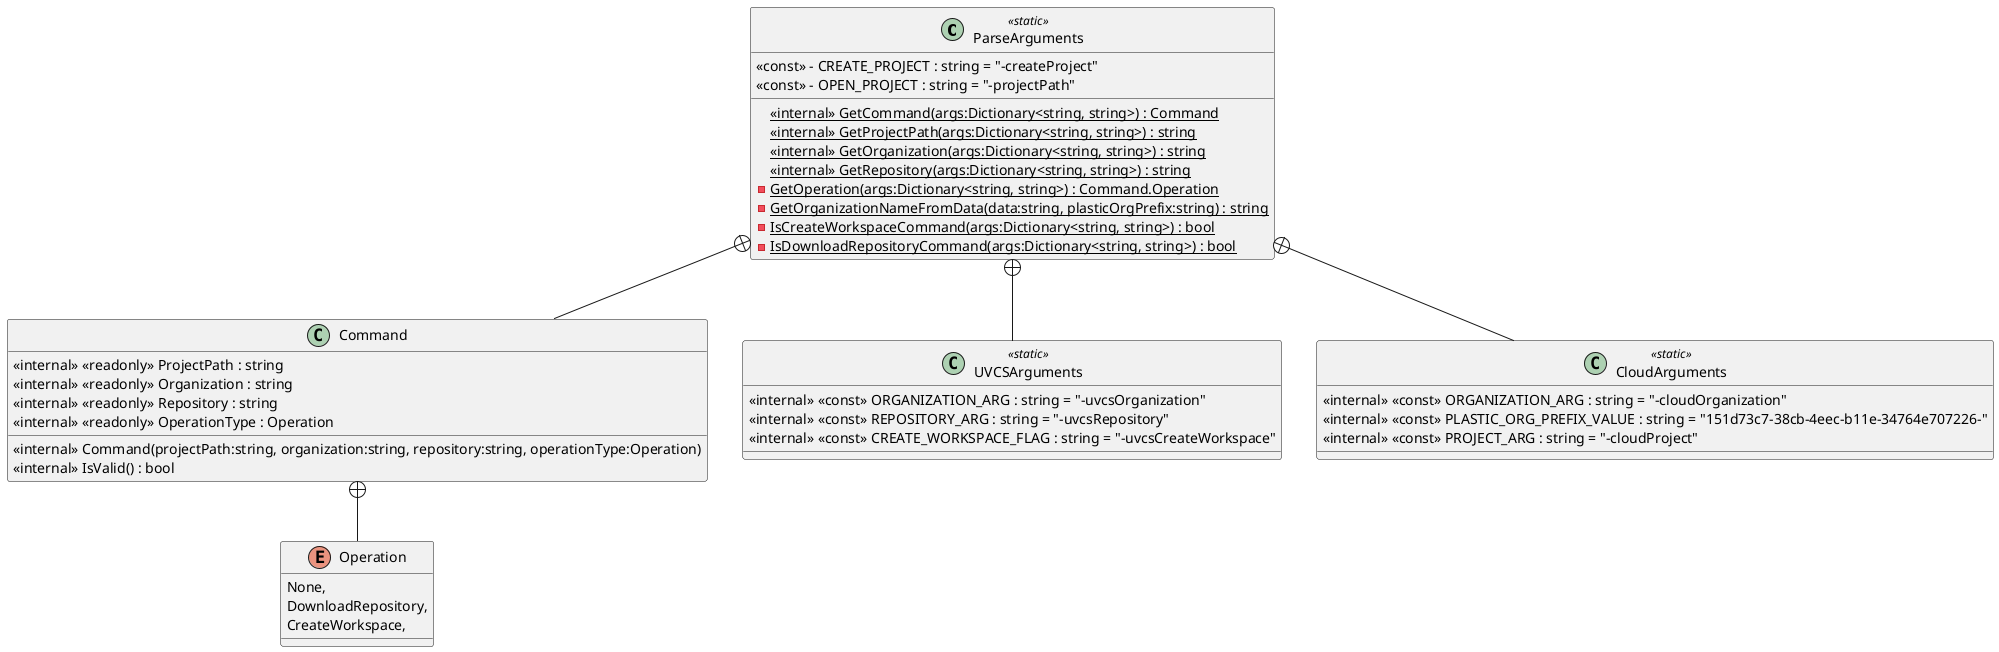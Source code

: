 @startuml
class ParseArguments <<static>> {
    <<internal>> {static} GetCommand(args:Dictionary<string, string>) : Command
    <<internal>> {static} GetProjectPath(args:Dictionary<string, string>) : string
    <<internal>> {static} GetOrganization(args:Dictionary<string, string>) : string
    <<internal>> {static} GetRepository(args:Dictionary<string, string>) : string
    {static} - GetOperation(args:Dictionary<string, string>) : Command.Operation
    {static} - GetOrganizationNameFromData(data:string, plasticOrgPrefix:string) : string
    {static} - IsCreateWorkspaceCommand(args:Dictionary<string, string>) : bool
    {static} - IsDownloadRepositoryCommand(args:Dictionary<string, string>) : bool
    <<const>> - CREATE_PROJECT : string = "-createProject"
    <<const>> - OPEN_PROJECT : string = "-projectPath"
}
class Command {
    <<internal>> <<readonly>> ProjectPath : string
    <<internal>> <<readonly>> Organization : string
    <<internal>> <<readonly>> Repository : string
    <<internal>> <<readonly>> OperationType : Operation
    <<internal>> Command(projectPath:string, organization:string, repository:string, operationType:Operation)
    <<internal>> IsValid() : bool
}
class UVCSArguments <<static>> {
    <<internal>> <<const>> ORGANIZATION_ARG : string = "-uvcsOrganization"
    <<internal>> <<const>> REPOSITORY_ARG : string = "-uvcsRepository"
    <<internal>> <<const>> CREATE_WORKSPACE_FLAG : string = "-uvcsCreateWorkspace"
}
class CloudArguments <<static>> {
    <<internal>> <<const>> ORGANIZATION_ARG : string = "-cloudOrganization"
    <<internal>> <<const>> PLASTIC_ORG_PREFIX_VALUE : string = "151d73c7-38cb-4eec-b11e-34764e707226-"
    <<internal>> <<const>> PROJECT_ARG : string = "-cloudProject"
}
enum Operation {
    None,
    DownloadRepository,
    CreateWorkspace,
}
ParseArguments +-- Command
ParseArguments +-- UVCSArguments
ParseArguments +-- CloudArguments
Command +-- Operation
@enduml
